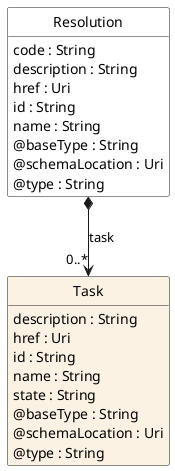 @startuml
hide circle
hide methods
hide stereotype
show <<Enumeration>> stereotype
skinparam class {
   BackgroundColor<<Enumeration>> #E6F5F7
   BackgroundColor<<Ref>> #FFFFE0
   BackgroundColor<<Pivot>> #FFFFFFF
   BackgroundColor<<SimpleType>> #E2F0DA
   BackgroundColor #FCF2E3
}

class Resolution <<Pivot>> {
    code : String
    description : String
    href : Uri
    id : String
    name : String
    @baseType : String
    @schemaLocation : Uri
    @type : String
}

class Task  {
    description : String
    href : Uri
    id : String
    name : String
    state : String
    @baseType : String
    @schemaLocation : Uri
    @type : String
}

Resolution *-->  "0..*" Task : task

@enduml
